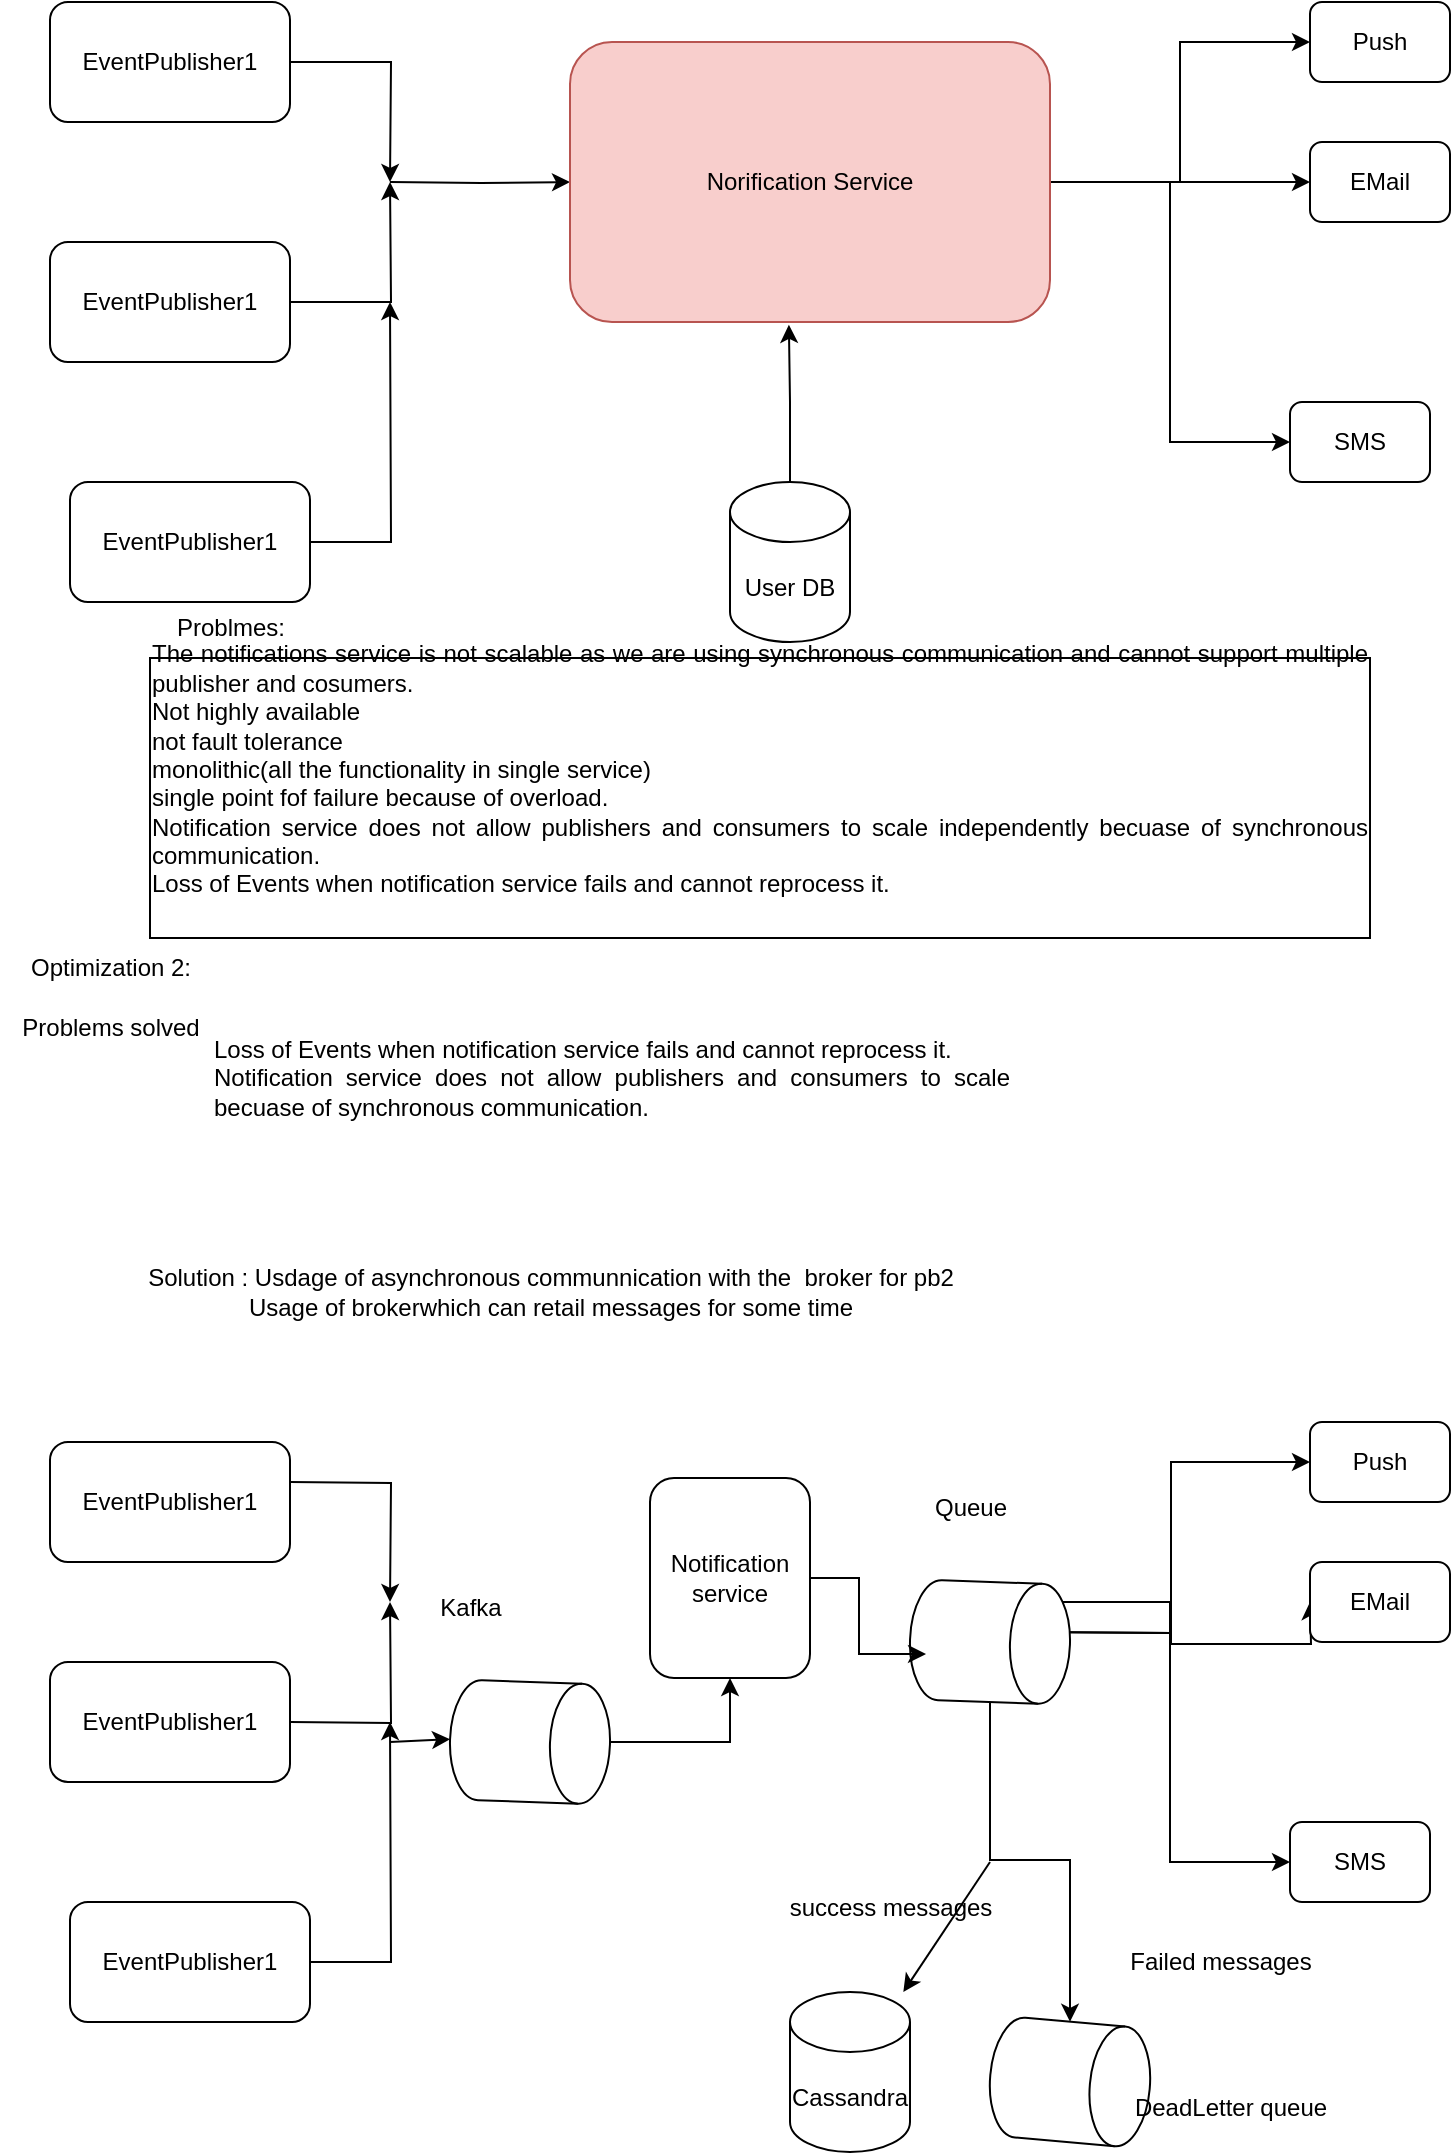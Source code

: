 <mxfile version="26.0.3">
  <diagram name="Page-1" id="l-JMUQ7-zllTJ2TppN1U">
    <mxGraphModel dx="794" dy="412" grid="1" gridSize="10" guides="1" tooltips="1" connect="1" arrows="1" fold="1" page="1" pageScale="1" pageWidth="2300" pageHeight="2300" math="0" shadow="0">
      <root>
        <mxCell id="0" />
        <mxCell id="1" parent="0" />
        <mxCell id="0Qr3yUuXug0cYQ5e2Dth-2" style="edgeStyle=orthogonalEdgeStyle;rounded=0;orthogonalLoop=1;jettySize=auto;html=1;" edge="1" parent="1" target="0Qr3yUuXug0cYQ5e2Dth-3">
          <mxGeometry relative="1" as="geometry">
            <mxPoint x="340" y="140" as="targetPoint" />
            <mxPoint x="200" y="140" as="sourcePoint" />
          </mxGeometry>
        </mxCell>
        <mxCell id="0Qr3yUuXug0cYQ5e2Dth-4" style="edgeStyle=orthogonalEdgeStyle;rounded=0;orthogonalLoop=1;jettySize=auto;html=1;" edge="1" parent="1" source="0Qr3yUuXug0cYQ5e2Dth-3">
          <mxGeometry relative="1" as="geometry">
            <mxPoint x="660" y="140" as="targetPoint" />
          </mxGeometry>
        </mxCell>
        <mxCell id="0Qr3yUuXug0cYQ5e2Dth-5" style="edgeStyle=orthogonalEdgeStyle;rounded=0;orthogonalLoop=1;jettySize=auto;html=1;entryX=0;entryY=0.5;entryDx=0;entryDy=0;" edge="1" parent="1" source="0Qr3yUuXug0cYQ5e2Dth-3" target="0Qr3yUuXug0cYQ5e2Dth-9">
          <mxGeometry relative="1" as="geometry">
            <mxPoint x="650" y="70" as="targetPoint" />
          </mxGeometry>
        </mxCell>
        <mxCell id="0Qr3yUuXug0cYQ5e2Dth-6" style="edgeStyle=orthogonalEdgeStyle;rounded=0;orthogonalLoop=1;jettySize=auto;html=1;" edge="1" parent="1" source="0Qr3yUuXug0cYQ5e2Dth-3" target="0Qr3yUuXug0cYQ5e2Dth-8">
          <mxGeometry relative="1" as="geometry">
            <mxPoint x="660" y="240" as="targetPoint" />
            <Array as="points">
              <mxPoint x="590" y="140" />
            </Array>
          </mxGeometry>
        </mxCell>
        <mxCell id="0Qr3yUuXug0cYQ5e2Dth-3" value="Norification Service" style="rounded=1;whiteSpace=wrap;html=1;fillColor=#f8cecc;strokeColor=#b85450;" vertex="1" parent="1">
          <mxGeometry x="290" y="70" width="240" height="140" as="geometry" />
        </mxCell>
        <mxCell id="0Qr3yUuXug0cYQ5e2Dth-8" value="SMS" style="rounded=1;whiteSpace=wrap;html=1;" vertex="1" parent="1">
          <mxGeometry x="650" y="250" width="70" height="40" as="geometry" />
        </mxCell>
        <mxCell id="0Qr3yUuXug0cYQ5e2Dth-9" value="Push" style="rounded=1;whiteSpace=wrap;html=1;" vertex="1" parent="1">
          <mxGeometry x="660" y="50" width="70" height="40" as="geometry" />
        </mxCell>
        <mxCell id="0Qr3yUuXug0cYQ5e2Dth-11" value="EMail" style="rounded=1;whiteSpace=wrap;html=1;" vertex="1" parent="1">
          <mxGeometry x="660" y="120" width="70" height="40" as="geometry" />
        </mxCell>
        <mxCell id="0Qr3yUuXug0cYQ5e2Dth-15" style="edgeStyle=orthogonalEdgeStyle;rounded=0;orthogonalLoop=1;jettySize=auto;html=1;" edge="1" parent="1" source="0Qr3yUuXug0cYQ5e2Dth-12">
          <mxGeometry relative="1" as="geometry">
            <mxPoint x="200" y="140" as="targetPoint" />
          </mxGeometry>
        </mxCell>
        <mxCell id="0Qr3yUuXug0cYQ5e2Dth-12" value="EventPublisher1" style="rounded=1;whiteSpace=wrap;html=1;" vertex="1" parent="1">
          <mxGeometry x="30" y="50" width="120" height="60" as="geometry" />
        </mxCell>
        <mxCell id="0Qr3yUuXug0cYQ5e2Dth-16" style="edgeStyle=orthogonalEdgeStyle;rounded=0;orthogonalLoop=1;jettySize=auto;html=1;" edge="1" parent="1" source="0Qr3yUuXug0cYQ5e2Dth-13">
          <mxGeometry relative="1" as="geometry">
            <mxPoint x="200" y="140" as="targetPoint" />
          </mxGeometry>
        </mxCell>
        <mxCell id="0Qr3yUuXug0cYQ5e2Dth-13" value="EventPublisher1" style="rounded=1;whiteSpace=wrap;html=1;" vertex="1" parent="1">
          <mxGeometry x="30" y="170" width="120" height="60" as="geometry" />
        </mxCell>
        <mxCell id="0Qr3yUuXug0cYQ5e2Dth-17" style="edgeStyle=orthogonalEdgeStyle;rounded=0;orthogonalLoop=1;jettySize=auto;html=1;" edge="1" parent="1" source="0Qr3yUuXug0cYQ5e2Dth-14">
          <mxGeometry relative="1" as="geometry">
            <mxPoint x="200" y="200" as="targetPoint" />
          </mxGeometry>
        </mxCell>
        <mxCell id="0Qr3yUuXug0cYQ5e2Dth-14" value="EventPublisher1" style="rounded=1;whiteSpace=wrap;html=1;" vertex="1" parent="1">
          <mxGeometry x="40" y="290" width="120" height="60" as="geometry" />
        </mxCell>
        <mxCell id="0Qr3yUuXug0cYQ5e2Dth-19" value="User DB" style="shape=cylinder3;whiteSpace=wrap;html=1;boundedLbl=1;backgroundOutline=1;size=15;" vertex="1" parent="1">
          <mxGeometry x="370" y="290" width="60" height="80" as="geometry" />
        </mxCell>
        <mxCell id="0Qr3yUuXug0cYQ5e2Dth-20" style="edgeStyle=orthogonalEdgeStyle;rounded=0;orthogonalLoop=1;jettySize=auto;html=1;entryX=0.456;entryY=1.01;entryDx=0;entryDy=0;entryPerimeter=0;" edge="1" parent="1" source="0Qr3yUuXug0cYQ5e2Dth-19" target="0Qr3yUuXug0cYQ5e2Dth-3">
          <mxGeometry relative="1" as="geometry" />
        </mxCell>
        <mxCell id="0Qr3yUuXug0cYQ5e2Dth-24" value="&lt;div style=&quot;text-align: justify;&quot;&gt;The notifications service is not scalable as we are using synchronous communication and cannot support multiple publisher and cosumers.&lt;/div&gt;&lt;div style=&quot;text-align: justify;&quot;&gt;Not highly available&lt;/div&gt;&lt;div style=&quot;text-align: justify;&quot;&gt;not fault tolerance&lt;/div&gt;&lt;div style=&quot;text-align: justify;&quot;&gt;monolithic(all the functionality in single service)&lt;/div&gt;&lt;div style=&quot;text-align: justify;&quot;&gt;single point fof failure because of overload.&lt;/div&gt;&lt;div style=&quot;text-align: justify;&quot;&gt;Notification service does not allow publishers and consumers to scale independently becuase of synchronous communication.&lt;/div&gt;&lt;div style=&quot;text-align: justify;&quot;&gt;Loss of Events when notification service fails and cannot reprocess it.&lt;/div&gt;&lt;div style=&quot;text-align: justify;&quot;&gt;&lt;br&gt;&lt;/div&gt;&lt;div style=&quot;text-align: justify;&quot;&gt;&lt;br&gt;&lt;/div&gt;" style="rounded=0;whiteSpace=wrap;html=1;" vertex="1" parent="1">
          <mxGeometry x="80" y="378" width="610" height="140" as="geometry" />
        </mxCell>
        <mxCell id="0Qr3yUuXug0cYQ5e2Dth-25" value="Problmes:" style="text;html=1;align=center;verticalAlign=middle;resizable=0;points=[];autosize=1;strokeColor=none;fillColor=none;" vertex="1" parent="1">
          <mxGeometry x="80" y="348" width="80" height="30" as="geometry" />
        </mxCell>
        <mxCell id="0Qr3yUuXug0cYQ5e2Dth-26" value="Optimization 2:" style="text;html=1;align=center;verticalAlign=middle;resizable=0;points=[];autosize=1;strokeColor=none;fillColor=none;" vertex="1" parent="1">
          <mxGeometry x="10" y="518" width="100" height="30" as="geometry" />
        </mxCell>
        <mxCell id="0Qr3yUuXug0cYQ5e2Dth-39" value="&lt;div style=&quot;forced-color-adjust: none; text-align: justify;&quot;&gt;Loss of Events when notification service fails and cannot reprocess it.&lt;/div&gt;&lt;div style=&quot;forced-color-adjust: none; text-align: justify;&quot;&gt;&lt;div&gt;Notification service does not allow publishers and consumers to scale becuase of synchronous communication.&lt;/div&gt;&lt;div&gt;&lt;br&gt;&lt;/div&gt;&lt;br&gt;&lt;br&gt;&lt;/div&gt;" style="text;whiteSpace=wrap;html=1;" vertex="1" parent="1">
          <mxGeometry x="110" y="560" width="400" height="80" as="geometry" />
        </mxCell>
        <mxCell id="0Qr3yUuXug0cYQ5e2Dth-40" value="Problems solved" style="text;html=1;align=center;verticalAlign=middle;resizable=0;points=[];autosize=1;strokeColor=none;fillColor=none;" vertex="1" parent="1">
          <mxGeometry x="5" y="548" width="110" height="30" as="geometry" />
        </mxCell>
        <mxCell id="0Qr3yUuXug0cYQ5e2Dth-42" style="edgeStyle=orthogonalEdgeStyle;rounded=0;orthogonalLoop=1;jettySize=auto;html=1;" edge="1" parent="1">
          <mxGeometry relative="1" as="geometry">
            <mxPoint x="660" y="850" as="targetPoint" />
            <mxPoint x="520" y="865" as="sourcePoint" />
          </mxGeometry>
        </mxCell>
        <mxCell id="0Qr3yUuXug0cYQ5e2Dth-43" style="edgeStyle=orthogonalEdgeStyle;rounded=0;orthogonalLoop=1;jettySize=auto;html=1;entryX=0;entryY=0.5;entryDx=0;entryDy=0;" edge="1" parent="1" target="0Qr3yUuXug0cYQ5e2Dth-47">
          <mxGeometry relative="1" as="geometry">
            <mxPoint x="650" y="780" as="targetPoint" />
            <mxPoint x="520" y="865" as="sourcePoint" />
          </mxGeometry>
        </mxCell>
        <mxCell id="0Qr3yUuXug0cYQ5e2Dth-44" style="edgeStyle=orthogonalEdgeStyle;rounded=0;orthogonalLoop=1;jettySize=auto;html=1;" edge="1" parent="1" target="0Qr3yUuXug0cYQ5e2Dth-46">
          <mxGeometry relative="1" as="geometry">
            <mxPoint x="660" y="950" as="targetPoint" />
            <Array as="points">
              <mxPoint x="590" y="850" />
            </Array>
            <mxPoint x="520" y="850" as="sourcePoint" />
          </mxGeometry>
        </mxCell>
        <mxCell id="0Qr3yUuXug0cYQ5e2Dth-46" value="SMS" style="rounded=1;whiteSpace=wrap;html=1;" vertex="1" parent="1">
          <mxGeometry x="650" y="960" width="70" height="40" as="geometry" />
        </mxCell>
        <mxCell id="0Qr3yUuXug0cYQ5e2Dth-47" value="Push" style="rounded=1;whiteSpace=wrap;html=1;" vertex="1" parent="1">
          <mxGeometry x="660" y="760" width="70" height="40" as="geometry" />
        </mxCell>
        <mxCell id="0Qr3yUuXug0cYQ5e2Dth-48" value="EMail" style="rounded=1;whiteSpace=wrap;html=1;" vertex="1" parent="1">
          <mxGeometry x="660" y="830" width="70" height="40" as="geometry" />
        </mxCell>
        <mxCell id="0Qr3yUuXug0cYQ5e2Dth-49" style="edgeStyle=orthogonalEdgeStyle;rounded=0;orthogonalLoop=1;jettySize=auto;html=1;" edge="1" parent="1">
          <mxGeometry relative="1" as="geometry">
            <mxPoint x="200" y="850" as="targetPoint" />
            <mxPoint x="150" y="790" as="sourcePoint" />
          </mxGeometry>
        </mxCell>
        <mxCell id="0Qr3yUuXug0cYQ5e2Dth-50" style="edgeStyle=orthogonalEdgeStyle;rounded=0;orthogonalLoop=1;jettySize=auto;html=1;" edge="1" parent="1">
          <mxGeometry relative="1" as="geometry">
            <mxPoint x="200" y="850" as="targetPoint" />
            <mxPoint x="150" y="910" as="sourcePoint" />
          </mxGeometry>
        </mxCell>
        <mxCell id="0Qr3yUuXug0cYQ5e2Dth-51" style="edgeStyle=orthogonalEdgeStyle;rounded=0;orthogonalLoop=1;jettySize=auto;html=1;" edge="1" parent="1" source="0Qr3yUuXug0cYQ5e2Dth-52">
          <mxGeometry relative="1" as="geometry">
            <mxPoint x="200" y="910" as="targetPoint" />
          </mxGeometry>
        </mxCell>
        <mxCell id="0Qr3yUuXug0cYQ5e2Dth-52" value="EventPublisher1" style="rounded=1;whiteSpace=wrap;html=1;" vertex="1" parent="1">
          <mxGeometry x="40" y="1000" width="120" height="60" as="geometry" />
        </mxCell>
        <mxCell id="0Qr3yUuXug0cYQ5e2Dth-54" value="Solution : Usdage of asynchronous communnication with the&amp;nbsp; broker for pb2&lt;div&gt;Usage of brokerwhich can retail messages for some time&lt;/div&gt;" style="text;html=1;align=center;verticalAlign=middle;resizable=0;points=[];autosize=1;strokeColor=none;fillColor=none;" vertex="1" parent="1">
          <mxGeometry x="65" y="675" width="430" height="40" as="geometry" />
        </mxCell>
        <mxCell id="0Qr3yUuXug0cYQ5e2Dth-55" value="EventPublisher1" style="rounded=1;whiteSpace=wrap;html=1;" vertex="1" parent="1">
          <mxGeometry x="30" y="880" width="120" height="60" as="geometry" />
        </mxCell>
        <mxCell id="0Qr3yUuXug0cYQ5e2Dth-56" value="EventPublisher1" style="rounded=1;whiteSpace=wrap;html=1;" vertex="1" parent="1">
          <mxGeometry x="30" y="770" width="120" height="60" as="geometry" />
        </mxCell>
        <mxCell id="0Qr3yUuXug0cYQ5e2Dth-69" style="edgeStyle=orthogonalEdgeStyle;rounded=0;orthogonalLoop=1;jettySize=auto;html=1;" edge="1" parent="1" source="0Qr3yUuXug0cYQ5e2Dth-57" target="0Qr3yUuXug0cYQ5e2Dth-70">
          <mxGeometry relative="1" as="geometry">
            <mxPoint x="500" y="1050" as="targetPoint" />
          </mxGeometry>
        </mxCell>
        <mxCell id="0Qr3yUuXug0cYQ5e2Dth-57" value="" style="shape=cylinder3;whiteSpace=wrap;html=1;boundedLbl=1;backgroundOutline=1;size=15;rotation=92;" vertex="1" parent="1">
          <mxGeometry x="470" y="830" width="60" height="80" as="geometry" />
        </mxCell>
        <mxCell id="0Qr3yUuXug0cYQ5e2Dth-62" style="edgeStyle=orthogonalEdgeStyle;rounded=0;orthogonalLoop=1;jettySize=auto;html=1;entryX=0.5;entryY=1;entryDx=0;entryDy=0;" edge="1" parent="1" source="0Qr3yUuXug0cYQ5e2Dth-59" target="0Qr3yUuXug0cYQ5e2Dth-60">
          <mxGeometry relative="1" as="geometry" />
        </mxCell>
        <mxCell id="0Qr3yUuXug0cYQ5e2Dth-59" value="" style="shape=cylinder3;whiteSpace=wrap;html=1;boundedLbl=1;backgroundOutline=1;size=15;rotation=92;" vertex="1" parent="1">
          <mxGeometry x="240" y="880" width="60" height="80" as="geometry" />
        </mxCell>
        <mxCell id="0Qr3yUuXug0cYQ5e2Dth-60" value="Notification service" style="rounded=1;whiteSpace=wrap;html=1;" vertex="1" parent="1">
          <mxGeometry x="330" y="788" width="80" height="100" as="geometry" />
        </mxCell>
        <mxCell id="0Qr3yUuXug0cYQ5e2Dth-63" style="edgeStyle=orthogonalEdgeStyle;rounded=0;orthogonalLoop=1;jettySize=auto;html=1;entryX=0.619;entryY=0.897;entryDx=0;entryDy=0;entryPerimeter=0;" edge="1" parent="1" source="0Qr3yUuXug0cYQ5e2Dth-60" target="0Qr3yUuXug0cYQ5e2Dth-57">
          <mxGeometry relative="1" as="geometry" />
        </mxCell>
        <mxCell id="0Qr3yUuXug0cYQ5e2Dth-65" value="Queue" style="text;html=1;align=center;verticalAlign=middle;resizable=0;points=[];autosize=1;strokeColor=none;fillColor=none;" vertex="1" parent="1">
          <mxGeometry x="460" y="788" width="60" height="30" as="geometry" />
        </mxCell>
        <mxCell id="0Qr3yUuXug0cYQ5e2Dth-66" value="Kafka" style="text;html=1;align=center;verticalAlign=middle;resizable=0;points=[];autosize=1;strokeColor=none;fillColor=none;" vertex="1" parent="1">
          <mxGeometry x="215" y="838" width="50" height="30" as="geometry" />
        </mxCell>
        <mxCell id="0Qr3yUuXug0cYQ5e2Dth-67" value="" style="endArrow=classic;html=1;rounded=0;entryX=0.5;entryY=1;entryDx=0;entryDy=0;entryPerimeter=0;" edge="1" parent="1" target="0Qr3yUuXug0cYQ5e2Dth-59">
          <mxGeometry width="50" height="50" relative="1" as="geometry">
            <mxPoint x="200" y="920" as="sourcePoint" />
            <mxPoint x="380" y="940" as="targetPoint" />
          </mxGeometry>
        </mxCell>
        <mxCell id="0Qr3yUuXug0cYQ5e2Dth-70" value="" style="shape=cylinder3;whiteSpace=wrap;html=1;boundedLbl=1;backgroundOutline=1;size=15;rotation=95;" vertex="1" parent="1">
          <mxGeometry x="510" y="1050" width="60" height="80" as="geometry" />
        </mxCell>
        <mxCell id="0Qr3yUuXug0cYQ5e2Dth-71" value="DeadLetter queue" style="text;html=1;align=center;verticalAlign=middle;resizable=0;points=[];autosize=1;strokeColor=none;fillColor=none;" vertex="1" parent="1">
          <mxGeometry x="560" y="1088" width="120" height="30" as="geometry" />
        </mxCell>
        <mxCell id="0Qr3yUuXug0cYQ5e2Dth-72" value="Failed messages" style="text;html=1;align=center;verticalAlign=middle;resizable=0;points=[];autosize=1;strokeColor=none;fillColor=none;" vertex="1" parent="1">
          <mxGeometry x="560" y="1015" width="110" height="30" as="geometry" />
        </mxCell>
        <mxCell id="0Qr3yUuXug0cYQ5e2Dth-73" value="Cassandra" style="shape=cylinder3;whiteSpace=wrap;html=1;boundedLbl=1;backgroundOutline=1;size=15;" vertex="1" parent="1">
          <mxGeometry x="400" y="1045" width="60" height="80" as="geometry" />
        </mxCell>
        <mxCell id="0Qr3yUuXug0cYQ5e2Dth-74" value="" style="endArrow=classic;html=1;rounded=0;" edge="1" parent="1" target="0Qr3yUuXug0cYQ5e2Dth-73">
          <mxGeometry width="50" height="50" relative="1" as="geometry">
            <mxPoint x="500" y="980" as="sourcePoint" />
            <mxPoint x="380" y="940" as="targetPoint" />
          </mxGeometry>
        </mxCell>
        <mxCell id="0Qr3yUuXug0cYQ5e2Dth-75" value="success messages" style="text;html=1;align=center;verticalAlign=middle;resizable=0;points=[];autosize=1;strokeColor=none;fillColor=none;" vertex="1" parent="1">
          <mxGeometry x="390" y="988" width="120" height="30" as="geometry" />
        </mxCell>
      </root>
    </mxGraphModel>
  </diagram>
</mxfile>
